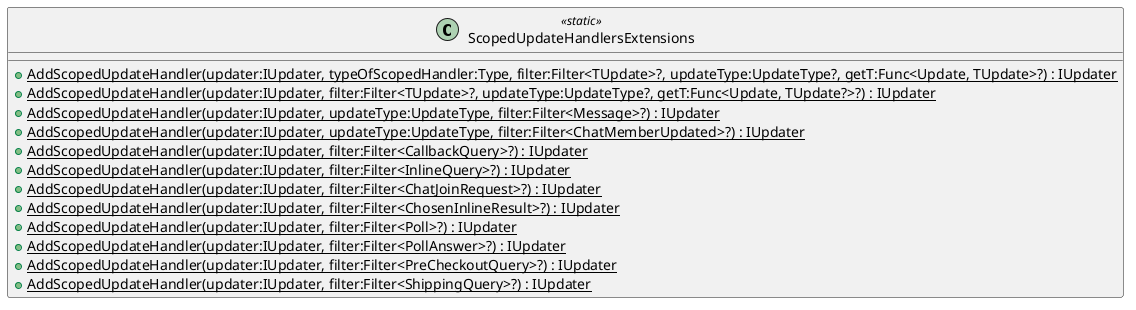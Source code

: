 @startuml
class ScopedUpdateHandlersExtensions <<static>> {
    + {static} AddScopedUpdateHandler(updater:IUpdater, typeOfScopedHandler:Type, filter:Filter<TUpdate>?, updateType:UpdateType?, getT:Func<Update, TUpdate>?) : IUpdater
    + {static} AddScopedUpdateHandler(updater:IUpdater, filter:Filter<TUpdate>?, updateType:UpdateType?, getT:Func<Update, TUpdate?>?) : IUpdater
    + {static} AddScopedUpdateHandler(updater:IUpdater, updateType:UpdateType, filter:Filter<Message>?) : IUpdater
    + {static} AddScopedUpdateHandler(updater:IUpdater, updateType:UpdateType, filter:Filter<ChatMemberUpdated>?) : IUpdater
    + {static} AddScopedUpdateHandler(updater:IUpdater, filter:Filter<CallbackQuery>?) : IUpdater
    + {static} AddScopedUpdateHandler(updater:IUpdater, filter:Filter<InlineQuery>?) : IUpdater
    + {static} AddScopedUpdateHandler(updater:IUpdater, filter:Filter<ChatJoinRequest>?) : IUpdater
    + {static} AddScopedUpdateHandler(updater:IUpdater, filter:Filter<ChosenInlineResult>?) : IUpdater
    + {static} AddScopedUpdateHandler(updater:IUpdater, filter:Filter<Poll>?) : IUpdater
    + {static} AddScopedUpdateHandler(updater:IUpdater, filter:Filter<PollAnswer>?) : IUpdater
    + {static} AddScopedUpdateHandler(updater:IUpdater, filter:Filter<PreCheckoutQuery>?) : IUpdater
    + {static} AddScopedUpdateHandler(updater:IUpdater, filter:Filter<ShippingQuery>?) : IUpdater
}
@enduml
